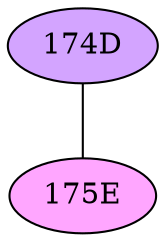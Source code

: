 // The Round Table
graph {
	"174D" [fillcolor="#D3A4FF" style=radial]
	"175E" [fillcolor="#FFA6FF" style=radial]
	"174D" -- "175E" [penwidth=1]
}
